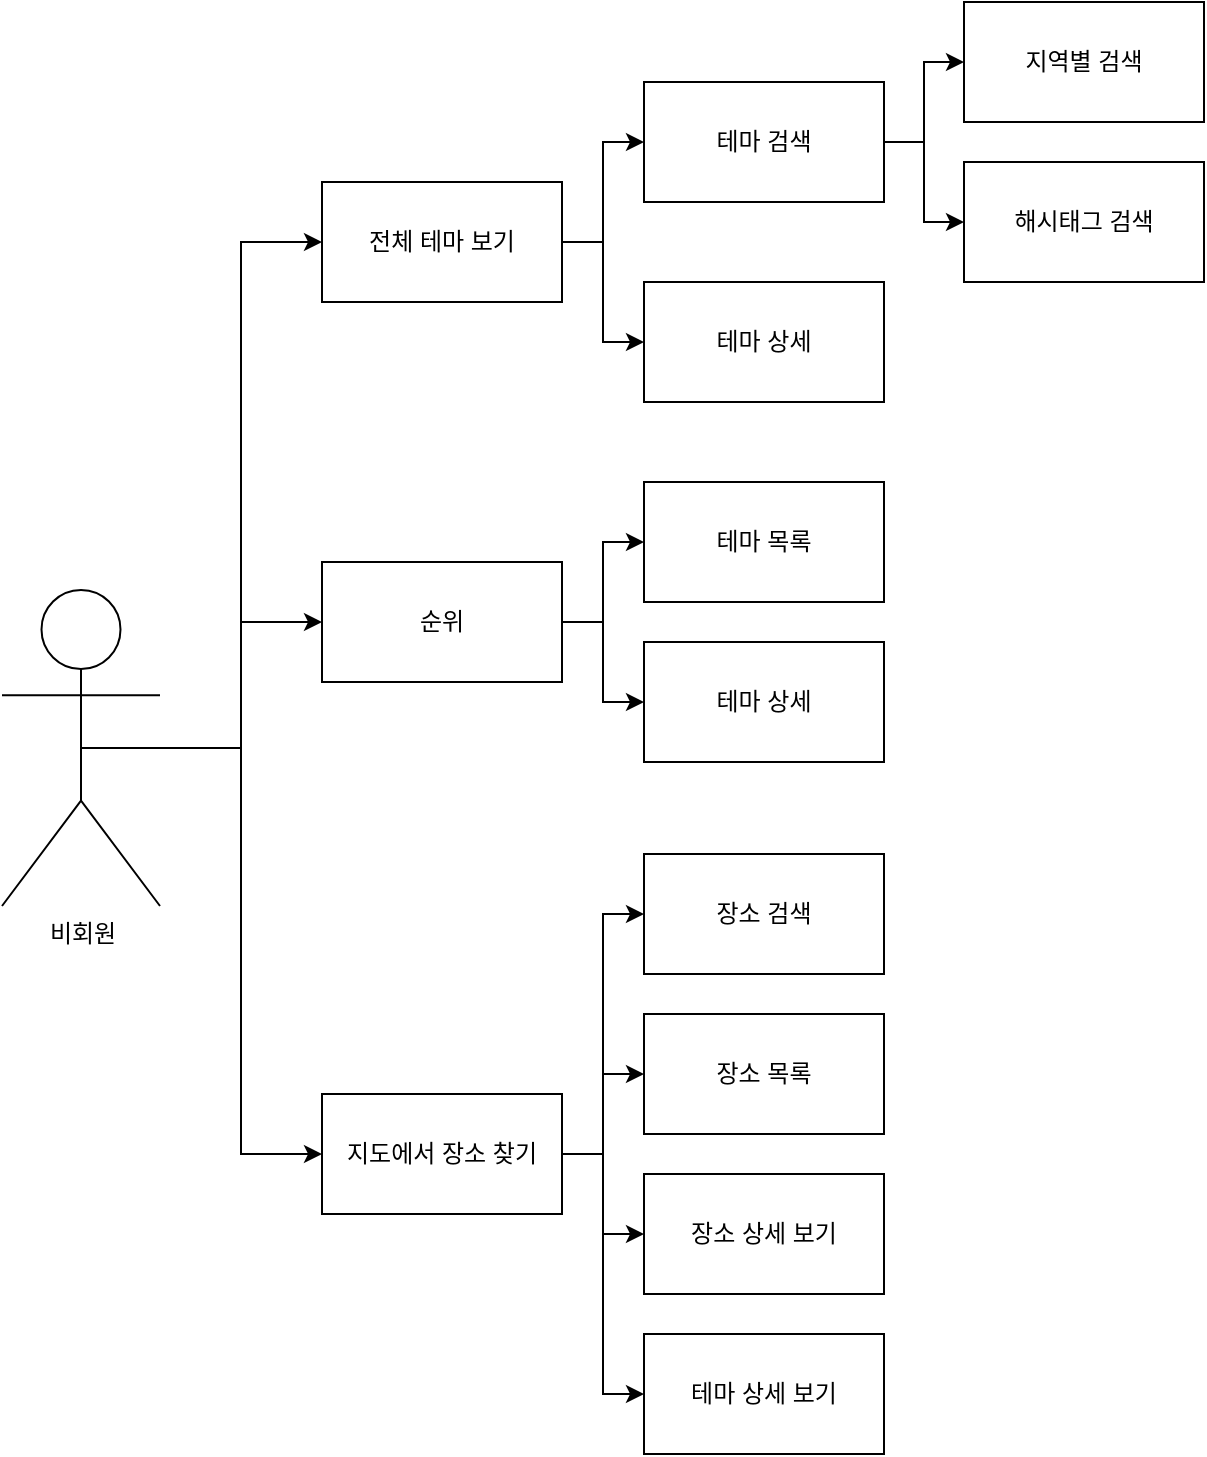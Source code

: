 <mxfile version="14.9.8" type="github" pages="3">
  <diagram id="YoubPjRedYcaAKsq4Tvd" name="비회원">
    <mxGraphModel dx="1038" dy="-590" grid="1" gridSize="10" guides="1" tooltips="1" connect="1" arrows="1" fold="1" page="1" pageScale="1" pageWidth="827" pageHeight="1169" math="0" shadow="0">
      <root>
        <mxCell id="fQ_r41_ctR91p2VJnZL2-0" />
        <mxCell id="fQ_r41_ctR91p2VJnZL2-1" parent="fQ_r41_ctR91p2VJnZL2-0" />
        <mxCell id="rszCstpeKmWa3bs_9SLc-1" style="edgeStyle=orthogonalEdgeStyle;rounded=0;orthogonalLoop=1;jettySize=auto;html=1;exitX=0.5;exitY=0.5;exitDx=0;exitDy=0;exitPerimeter=0;entryX=0;entryY=0.5;entryDx=0;entryDy=0;" parent="fQ_r41_ctR91p2VJnZL2-1" source="rszCstpeKmWa3bs_9SLc-6" target="rszCstpeKmWa3bs_9SLc-54" edge="1">
          <mxGeometry relative="1" as="geometry" />
        </mxCell>
        <mxCell id="rszCstpeKmWa3bs_9SLc-2" style="edgeStyle=orthogonalEdgeStyle;rounded=0;orthogonalLoop=1;jettySize=auto;html=1;exitX=0.5;exitY=0.5;exitDx=0;exitDy=0;exitPerimeter=0;entryX=0;entryY=0.5;entryDx=0;entryDy=0;" parent="fQ_r41_ctR91p2VJnZL2-1" source="rszCstpeKmWa3bs_9SLc-6" target="rszCstpeKmWa3bs_9SLc-63" edge="1">
          <mxGeometry relative="1" as="geometry" />
        </mxCell>
        <mxCell id="rszCstpeKmWa3bs_9SLc-4" style="edgeStyle=orthogonalEdgeStyle;rounded=0;orthogonalLoop=1;jettySize=auto;html=1;exitX=0.5;exitY=0.5;exitDx=0;exitDy=0;exitPerimeter=0;entryX=0;entryY=0.5;entryDx=0;entryDy=0;" parent="fQ_r41_ctR91p2VJnZL2-1" source="rszCstpeKmWa3bs_9SLc-6" target="rszCstpeKmWa3bs_9SLc-77" edge="1">
          <mxGeometry relative="1" as="geometry" />
        </mxCell>
        <mxCell id="rszCstpeKmWa3bs_9SLc-6" value="비회원" style="shape=umlActor;verticalLabelPosition=bottom;verticalAlign=top;html=1;outlineConnect=0;" parent="fQ_r41_ctR91p2VJnZL2-1" vertex="1">
          <mxGeometry x="113" y="1685" width="79" height="158" as="geometry" />
        </mxCell>
        <mxCell id="rszCstpeKmWa3bs_9SLc-52" style="edgeStyle=orthogonalEdgeStyle;rounded=0;orthogonalLoop=1;jettySize=auto;html=1;exitX=1;exitY=0.5;exitDx=0;exitDy=0;entryX=0;entryY=0.5;entryDx=0;entryDy=0;" parent="fQ_r41_ctR91p2VJnZL2-1" source="rszCstpeKmWa3bs_9SLc-54" target="rszCstpeKmWa3bs_9SLc-58" edge="1">
          <mxGeometry relative="1" as="geometry" />
        </mxCell>
        <mxCell id="rszCstpeKmWa3bs_9SLc-53" style="edgeStyle=orthogonalEdgeStyle;rounded=0;orthogonalLoop=1;jettySize=auto;html=1;exitX=1;exitY=0.5;exitDx=0;exitDy=0;entryX=0;entryY=0.5;entryDx=0;entryDy=0;" parent="fQ_r41_ctR91p2VJnZL2-1" source="rszCstpeKmWa3bs_9SLc-54" target="rszCstpeKmWa3bs_9SLc-60" edge="1">
          <mxGeometry relative="1" as="geometry" />
        </mxCell>
        <mxCell id="rszCstpeKmWa3bs_9SLc-54" value="전체 테마 보기" style="rounded=0;whiteSpace=wrap;html=1;" parent="fQ_r41_ctR91p2VJnZL2-1" vertex="1">
          <mxGeometry x="273" y="1481" width="120" height="60" as="geometry" />
        </mxCell>
        <mxCell id="rszCstpeKmWa3bs_9SLc-55" value="지역별 검색" style="rounded=0;whiteSpace=wrap;html=1;" parent="fQ_r41_ctR91p2VJnZL2-1" vertex="1">
          <mxGeometry x="594" y="1391" width="120" height="60" as="geometry" />
        </mxCell>
        <mxCell id="rszCstpeKmWa3bs_9SLc-56" style="edgeStyle=orthogonalEdgeStyle;rounded=0;orthogonalLoop=1;jettySize=auto;html=1;exitX=1;exitY=0.5;exitDx=0;exitDy=0;entryX=0;entryY=0.5;entryDx=0;entryDy=0;" parent="fQ_r41_ctR91p2VJnZL2-1" source="rszCstpeKmWa3bs_9SLc-58" target="rszCstpeKmWa3bs_9SLc-55" edge="1">
          <mxGeometry relative="1" as="geometry" />
        </mxCell>
        <mxCell id="rszCstpeKmWa3bs_9SLc-57" style="edgeStyle=orthogonalEdgeStyle;rounded=0;orthogonalLoop=1;jettySize=auto;html=1;exitX=1;exitY=0.5;exitDx=0;exitDy=0;entryX=0;entryY=0.5;entryDx=0;entryDy=0;" parent="fQ_r41_ctR91p2VJnZL2-1" source="rszCstpeKmWa3bs_9SLc-58" target="rszCstpeKmWa3bs_9SLc-59" edge="1">
          <mxGeometry relative="1" as="geometry" />
        </mxCell>
        <mxCell id="rszCstpeKmWa3bs_9SLc-58" value="테마 검색" style="rounded=0;whiteSpace=wrap;html=1;" parent="fQ_r41_ctR91p2VJnZL2-1" vertex="1">
          <mxGeometry x="434" y="1431" width="120" height="60" as="geometry" />
        </mxCell>
        <mxCell id="rszCstpeKmWa3bs_9SLc-59" value="해시태그 검색" style="rounded=0;whiteSpace=wrap;html=1;" parent="fQ_r41_ctR91p2VJnZL2-1" vertex="1">
          <mxGeometry x="594" y="1471" width="120" height="60" as="geometry" />
        </mxCell>
        <mxCell id="rszCstpeKmWa3bs_9SLc-60" value="테마 상세" style="rounded=0;whiteSpace=wrap;html=1;" parent="fQ_r41_ctR91p2VJnZL2-1" vertex="1">
          <mxGeometry x="434" y="1531" width="120" height="60" as="geometry" />
        </mxCell>
        <mxCell id="rszCstpeKmWa3bs_9SLc-61" style="edgeStyle=orthogonalEdgeStyle;rounded=0;orthogonalLoop=1;jettySize=auto;html=1;exitX=1;exitY=0.5;exitDx=0;exitDy=0;entryX=0;entryY=0.5;entryDx=0;entryDy=0;" parent="fQ_r41_ctR91p2VJnZL2-1" source="rszCstpeKmWa3bs_9SLc-63" target="rszCstpeKmWa3bs_9SLc-64" edge="1">
          <mxGeometry relative="1" as="geometry" />
        </mxCell>
        <mxCell id="rszCstpeKmWa3bs_9SLc-62" style="edgeStyle=orthogonalEdgeStyle;rounded=0;orthogonalLoop=1;jettySize=auto;html=1;exitX=1;exitY=0.5;exitDx=0;exitDy=0;" parent="fQ_r41_ctR91p2VJnZL2-1" source="rszCstpeKmWa3bs_9SLc-63" target="rszCstpeKmWa3bs_9SLc-65" edge="1">
          <mxGeometry relative="1" as="geometry" />
        </mxCell>
        <mxCell id="rszCstpeKmWa3bs_9SLc-63" value="순위" style="rounded=0;whiteSpace=wrap;html=1;" parent="fQ_r41_ctR91p2VJnZL2-1" vertex="1">
          <mxGeometry x="273" y="1671" width="120" height="60" as="geometry" />
        </mxCell>
        <mxCell id="rszCstpeKmWa3bs_9SLc-64" value="테마 목록" style="rounded=0;whiteSpace=wrap;html=1;" parent="fQ_r41_ctR91p2VJnZL2-1" vertex="1">
          <mxGeometry x="434" y="1631" width="120" height="60" as="geometry" />
        </mxCell>
        <mxCell id="rszCstpeKmWa3bs_9SLc-65" value="테마 상세" style="rounded=0;whiteSpace=wrap;html=1;" parent="fQ_r41_ctR91p2VJnZL2-1" vertex="1">
          <mxGeometry x="434" y="1711" width="120" height="60" as="geometry" />
        </mxCell>
        <mxCell id="rszCstpeKmWa3bs_9SLc-73" style="edgeStyle=orthogonalEdgeStyle;rounded=0;orthogonalLoop=1;jettySize=auto;html=1;exitX=1;exitY=0.5;exitDx=0;exitDy=0;entryX=0;entryY=0.5;entryDx=0;entryDy=0;" parent="fQ_r41_ctR91p2VJnZL2-1" source="rszCstpeKmWa3bs_9SLc-77" target="rszCstpeKmWa3bs_9SLc-78" edge="1">
          <mxGeometry relative="1" as="geometry" />
        </mxCell>
        <mxCell id="rszCstpeKmWa3bs_9SLc-74" style="edgeStyle=orthogonalEdgeStyle;rounded=0;orthogonalLoop=1;jettySize=auto;html=1;exitX=1;exitY=0.5;exitDx=0;exitDy=0;entryX=0;entryY=0.5;entryDx=0;entryDy=0;" parent="fQ_r41_ctR91p2VJnZL2-1" source="rszCstpeKmWa3bs_9SLc-77" target="rszCstpeKmWa3bs_9SLc-79" edge="1">
          <mxGeometry relative="1" as="geometry" />
        </mxCell>
        <mxCell id="rszCstpeKmWa3bs_9SLc-75" style="edgeStyle=orthogonalEdgeStyle;rounded=0;orthogonalLoop=1;jettySize=auto;html=1;exitX=1;exitY=0.5;exitDx=0;exitDy=0;" parent="fQ_r41_ctR91p2VJnZL2-1" source="rszCstpeKmWa3bs_9SLc-77" target="rszCstpeKmWa3bs_9SLc-80" edge="1">
          <mxGeometry relative="1" as="geometry" />
        </mxCell>
        <mxCell id="rszCstpeKmWa3bs_9SLc-76" style="edgeStyle=orthogonalEdgeStyle;rounded=0;orthogonalLoop=1;jettySize=auto;html=1;exitX=1;exitY=0.5;exitDx=0;exitDy=0;entryX=0;entryY=0.5;entryDx=0;entryDy=0;" parent="fQ_r41_ctR91p2VJnZL2-1" source="rszCstpeKmWa3bs_9SLc-77" target="rszCstpeKmWa3bs_9SLc-81" edge="1">
          <mxGeometry relative="1" as="geometry" />
        </mxCell>
        <mxCell id="rszCstpeKmWa3bs_9SLc-77" value="지도에서 장소 찾기" style="rounded=0;whiteSpace=wrap;html=1;" parent="fQ_r41_ctR91p2VJnZL2-1" vertex="1">
          <mxGeometry x="273" y="1937" width="120" height="60" as="geometry" />
        </mxCell>
        <mxCell id="rszCstpeKmWa3bs_9SLc-78" value="장소 검색" style="rounded=0;whiteSpace=wrap;html=1;" parent="fQ_r41_ctR91p2VJnZL2-1" vertex="1">
          <mxGeometry x="434" y="1817" width="120" height="60" as="geometry" />
        </mxCell>
        <mxCell id="rszCstpeKmWa3bs_9SLc-79" value="장소 목록" style="rounded=0;whiteSpace=wrap;html=1;" parent="fQ_r41_ctR91p2VJnZL2-1" vertex="1">
          <mxGeometry x="434" y="1897" width="120" height="60" as="geometry" />
        </mxCell>
        <mxCell id="rszCstpeKmWa3bs_9SLc-80" value="장소 상세 보기" style="rounded=0;whiteSpace=wrap;html=1;" parent="fQ_r41_ctR91p2VJnZL2-1" vertex="1">
          <mxGeometry x="434" y="1977" width="120" height="60" as="geometry" />
        </mxCell>
        <mxCell id="rszCstpeKmWa3bs_9SLc-81" value="테마 상세 보기" style="rounded=0;whiteSpace=wrap;html=1;" parent="fQ_r41_ctR91p2VJnZL2-1" vertex="1">
          <mxGeometry x="434" y="2057" width="120" height="60" as="geometry" />
        </mxCell>
      </root>
    </mxGraphModel>
  </diagram>
  <diagram id="9a09a41Avvm3HiaATYl2" name="회원">
    <mxGraphModel dx="1038" dy="579" grid="1" gridSize="10" guides="1" tooltips="1" connect="1" arrows="0" fold="1" page="1" pageScale="1" pageWidth="1654" pageHeight="2336" math="0" shadow="0">
      <root>
        <mxCell id="0" />
        <mxCell id="1" parent="0" />
        <mxCell id="w_XV_GKWgYOHPn-WHCHr-58" style="edgeStyle=orthogonalEdgeStyle;rounded=0;orthogonalLoop=1;jettySize=auto;html=1;exitX=0.5;exitY=0.5;exitDx=0;exitDy=0;exitPerimeter=0;entryX=0;entryY=0.5;entryDx=0;entryDy=0;" parent="1" source="w_XV_GKWgYOHPn-WHCHr-1" target="w_XV_GKWgYOHPn-WHCHr-27" edge="1">
          <mxGeometry relative="1" as="geometry" />
        </mxCell>
        <mxCell id="w_XV_GKWgYOHPn-WHCHr-90" style="edgeStyle=orthogonalEdgeStyle;rounded=0;orthogonalLoop=1;jettySize=auto;html=1;exitX=0.5;exitY=0.5;exitDx=0;exitDy=0;exitPerimeter=0;entryX=0;entryY=0.5;entryDx=0;entryDy=0;" parent="1" source="w_XV_GKWgYOHPn-WHCHr-1" target="w_XV_GKWgYOHPn-WHCHr-78" edge="1">
          <mxGeometry relative="1" as="geometry" />
        </mxCell>
        <mxCell id="w_XV_GKWgYOHPn-WHCHr-96" style="edgeStyle=orthogonalEdgeStyle;rounded=0;orthogonalLoop=1;jettySize=auto;html=1;exitX=0.5;exitY=0.5;exitDx=0;exitDy=0;exitPerimeter=0;entryX=0;entryY=0.5;entryDx=0;entryDy=0;" parent="1" source="w_XV_GKWgYOHPn-WHCHr-1" target="w_XV_GKWgYOHPn-WHCHr-93" edge="1">
          <mxGeometry relative="1" as="geometry" />
        </mxCell>
        <mxCell id="w_XV_GKWgYOHPn-WHCHr-105" style="edgeStyle=orthogonalEdgeStyle;rounded=0;orthogonalLoop=1;jettySize=auto;html=1;exitX=0.5;exitY=0.5;exitDx=0;exitDy=0;exitPerimeter=0;entryX=0;entryY=0.5;entryDx=0;entryDy=0;" parent="1" source="w_XV_GKWgYOHPn-WHCHr-1" target="w_XV_GKWgYOHPn-WHCHr-99" edge="1">
          <mxGeometry relative="1" as="geometry" />
        </mxCell>
        <mxCell id="w_XV_GKWgYOHPn-WHCHr-114" style="edgeStyle=orthogonalEdgeStyle;rounded=0;orthogonalLoop=1;jettySize=auto;html=1;exitX=0.5;exitY=0.5;exitDx=0;exitDy=0;exitPerimeter=0;entryX=0;entryY=0.5;entryDx=0;entryDy=0;" parent="1" source="w_XV_GKWgYOHPn-WHCHr-1" target="w_XV_GKWgYOHPn-WHCHr-109" edge="1">
          <mxGeometry relative="1" as="geometry" />
        </mxCell>
        <mxCell id="w_XV_GKWgYOHPn-WHCHr-123" style="edgeStyle=orthogonalEdgeStyle;rounded=0;orthogonalLoop=1;jettySize=auto;html=1;exitX=0.5;exitY=0.5;exitDx=0;exitDy=0;exitPerimeter=0;entryX=0;entryY=0.5;entryDx=0;entryDy=0;" parent="1" source="w_XV_GKWgYOHPn-WHCHr-1" target="w_XV_GKWgYOHPn-WHCHr-120" edge="1">
          <mxGeometry relative="1" as="geometry" />
        </mxCell>
        <mxCell id="w_XV_GKWgYOHPn-WHCHr-1" value="회원" style="shape=umlActor;verticalLabelPosition=bottom;verticalAlign=top;html=1;outlineConnect=0;" parent="1" vertex="1">
          <mxGeometry x="367" y="1072" width="79" height="158" as="geometry" />
        </mxCell>
        <mxCell id="w_XV_GKWgYOHPn-WHCHr-35" style="edgeStyle=orthogonalEdgeStyle;rounded=0;orthogonalLoop=1;jettySize=auto;html=1;exitX=1;exitY=0.5;exitDx=0;exitDy=0;entryX=0;entryY=0.5;entryDx=0;entryDy=0;" parent="1" source="w_XV_GKWgYOHPn-WHCHr-27" target="w_XV_GKWgYOHPn-WHCHr-28" edge="1">
          <mxGeometry relative="1" as="geometry" />
        </mxCell>
        <mxCell id="w_XV_GKWgYOHPn-WHCHr-77" style="edgeStyle=orthogonalEdgeStyle;rounded=0;orthogonalLoop=1;jettySize=auto;html=1;exitX=1;exitY=0.5;exitDx=0;exitDy=0;entryX=0;entryY=0.5;entryDx=0;entryDy=0;" parent="1" source="w_XV_GKWgYOHPn-WHCHr-27" target="w_XV_GKWgYOHPn-WHCHr-59" edge="1">
          <mxGeometry relative="1" as="geometry" />
        </mxCell>
        <mxCell id="w_XV_GKWgYOHPn-WHCHr-27" value="지도 관리" style="rounded=0;whiteSpace=wrap;html=1;" parent="1" vertex="1">
          <mxGeometry x="527" y="223" width="120" height="60" as="geometry" />
        </mxCell>
        <mxCell id="w_XV_GKWgYOHPn-WHCHr-36" style="edgeStyle=orthogonalEdgeStyle;rounded=0;orthogonalLoop=1;jettySize=auto;html=1;exitX=1;exitY=0.5;exitDx=0;exitDy=0;entryX=0;entryY=0.5;entryDx=0;entryDy=0;" parent="1" source="w_XV_GKWgYOHPn-WHCHr-28" target="w_XV_GKWgYOHPn-WHCHr-29" edge="1">
          <mxGeometry relative="1" as="geometry" />
        </mxCell>
        <mxCell id="w_XV_GKWgYOHPn-WHCHr-42" style="edgeStyle=orthogonalEdgeStyle;rounded=0;orthogonalLoop=1;jettySize=auto;html=1;exitX=1;exitY=0.5;exitDx=0;exitDy=0;entryX=0;entryY=0.5;entryDx=0;entryDy=0;" parent="1" source="w_XV_GKWgYOHPn-WHCHr-28" target="w_XV_GKWgYOHPn-WHCHr-30" edge="1">
          <mxGeometry relative="1" as="geometry" />
        </mxCell>
        <mxCell id="w_XV_GKWgYOHPn-WHCHr-43" style="edgeStyle=orthogonalEdgeStyle;rounded=0;orthogonalLoop=1;jettySize=auto;html=1;exitX=1;exitY=0.5;exitDx=0;exitDy=0;entryX=0;entryY=0.5;entryDx=0;entryDy=0;" parent="1" source="w_XV_GKWgYOHPn-WHCHr-28" target="w_XV_GKWgYOHPn-WHCHr-41" edge="1">
          <mxGeometry relative="1" as="geometry" />
        </mxCell>
        <mxCell id="w_XV_GKWgYOHPn-WHCHr-28" value="나의 지도" style="rounded=0;whiteSpace=wrap;html=1;" parent="1" vertex="1">
          <mxGeometry x="688" y="143" width="120" height="60" as="geometry" />
        </mxCell>
        <mxCell id="w_XV_GKWgYOHPn-WHCHr-38" style="edgeStyle=orthogonalEdgeStyle;rounded=0;orthogonalLoop=1;jettySize=auto;html=1;exitX=1;exitY=0.5;exitDx=0;exitDy=0;entryX=0;entryY=0.5;entryDx=0;entryDy=0;" parent="1" source="w_XV_GKWgYOHPn-WHCHr-29" target="w_XV_GKWgYOHPn-WHCHr-33" edge="1">
          <mxGeometry relative="1" as="geometry" />
        </mxCell>
        <mxCell id="w_XV_GKWgYOHPn-WHCHr-39" style="edgeStyle=orthogonalEdgeStyle;rounded=0;orthogonalLoop=1;jettySize=auto;html=1;exitX=1;exitY=0.5;exitDx=0;exitDy=0;entryX=0;entryY=0.5;entryDx=0;entryDy=0;" parent="1" source="w_XV_GKWgYOHPn-WHCHr-29" target="w_XV_GKWgYOHPn-WHCHr-32" edge="1">
          <mxGeometry relative="1" as="geometry" />
        </mxCell>
        <mxCell id="w_XV_GKWgYOHPn-WHCHr-40" style="edgeStyle=orthogonalEdgeStyle;rounded=0;orthogonalLoop=1;jettySize=auto;html=1;exitX=1;exitY=0.5;exitDx=0;exitDy=0;entryX=0;entryY=0.5;entryDx=0;entryDy=0;" parent="1" source="w_XV_GKWgYOHPn-WHCHr-29" target="w_XV_GKWgYOHPn-WHCHr-34" edge="1">
          <mxGeometry relative="1" as="geometry" />
        </mxCell>
        <mxCell id="w_XV_GKWgYOHPn-WHCHr-29" value="테마 만들기" style="rounded=0;whiteSpace=wrap;html=1;" parent="1" vertex="1">
          <mxGeometry x="848" y="33" width="120" height="60" as="geometry" />
        </mxCell>
        <mxCell id="w_XV_GKWgYOHPn-WHCHr-30" value="테마 삭제" style="rounded=0;whiteSpace=wrap;html=1;" parent="1" vertex="1">
          <mxGeometry x="848" y="243" width="120" height="60" as="geometry" />
        </mxCell>
        <mxCell id="w_XV_GKWgYOHPn-WHCHr-31" value="후기 작성란" style="rounded=0;whiteSpace=wrap;html=1;" parent="1" vertex="1">
          <mxGeometry x="1168" y="603" width="120" height="60" as="geometry" />
        </mxCell>
        <mxCell id="w_XV_GKWgYOHPn-WHCHr-32" value="테마 제목" style="rounded=0;whiteSpace=wrap;html=1;" parent="1" vertex="1">
          <mxGeometry x="1008" y="23" width="120" height="60" as="geometry" />
        </mxCell>
        <mxCell id="w_XV_GKWgYOHPn-WHCHr-33" value="해시태그" style="rounded=0;whiteSpace=wrap;html=1;" parent="1" vertex="1">
          <mxGeometry x="1008" y="103" width="120" height="60" as="geometry" />
        </mxCell>
        <mxCell id="w_XV_GKWgYOHPn-WHCHr-34" value="공개, 비공개 설정" style="rounded=0;whiteSpace=wrap;html=1;" parent="1" vertex="1">
          <mxGeometry x="1008" y="183" width="120" height="60" as="geometry" />
        </mxCell>
        <mxCell id="w_XV_GKWgYOHPn-WHCHr-49" style="edgeStyle=orthogonalEdgeStyle;rounded=0;orthogonalLoop=1;jettySize=auto;html=1;exitX=1;exitY=0.5;exitDx=0;exitDy=0;entryX=0;entryY=0.5;entryDx=0;entryDy=0;" parent="1" source="w_XV_GKWgYOHPn-WHCHr-41" target="w_XV_GKWgYOHPn-WHCHr-44" edge="1">
          <mxGeometry relative="1" as="geometry" />
        </mxCell>
        <mxCell id="w_XV_GKWgYOHPn-WHCHr-50" style="edgeStyle=orthogonalEdgeStyle;rounded=0;orthogonalLoop=1;jettySize=auto;html=1;exitX=1;exitY=0.5;exitDx=0;exitDy=0;" parent="1" source="w_XV_GKWgYOHPn-WHCHr-41" target="w_XV_GKWgYOHPn-WHCHr-45" edge="1">
          <mxGeometry relative="1" as="geometry" />
        </mxCell>
        <mxCell id="w_XV_GKWgYOHPn-WHCHr-51" style="edgeStyle=orthogonalEdgeStyle;rounded=0;orthogonalLoop=1;jettySize=auto;html=1;exitX=1;exitY=0.5;exitDx=0;exitDy=0;entryX=0;entryY=0.5;entryDx=0;entryDy=0;" parent="1" source="w_XV_GKWgYOHPn-WHCHr-41" target="w_XV_GKWgYOHPn-WHCHr-46" edge="1">
          <mxGeometry relative="1" as="geometry" />
        </mxCell>
        <mxCell id="w_XV_GKWgYOHPn-WHCHr-52" style="edgeStyle=orthogonalEdgeStyle;rounded=0;orthogonalLoop=1;jettySize=auto;html=1;exitX=1;exitY=0.5;exitDx=0;exitDy=0;entryX=0;entryY=0.5;entryDx=0;entryDy=0;" parent="1" source="w_XV_GKWgYOHPn-WHCHr-41" target="w_XV_GKWgYOHPn-WHCHr-47" edge="1">
          <mxGeometry relative="1" as="geometry" />
        </mxCell>
        <mxCell id="w_XV_GKWgYOHPn-WHCHr-53" style="edgeStyle=orthogonalEdgeStyle;rounded=0;orthogonalLoop=1;jettySize=auto;html=1;exitX=1;exitY=0.5;exitDx=0;exitDy=0;entryX=0;entryY=0.5;entryDx=0;entryDy=0;" parent="1" source="w_XV_GKWgYOHPn-WHCHr-41" target="w_XV_GKWgYOHPn-WHCHr-48" edge="1">
          <mxGeometry relative="1" as="geometry" />
        </mxCell>
        <mxCell id="w_XV_GKWgYOHPn-WHCHr-41" value="테마 상세" style="rounded=0;whiteSpace=wrap;html=1;" parent="1" vertex="1">
          <mxGeometry x="848" y="323" width="120" height="60" as="geometry" />
        </mxCell>
        <mxCell id="w_XV_GKWgYOHPn-WHCHr-44" value="위치 정보 목록" style="rounded=0;whiteSpace=wrap;html=1;" parent="1" vertex="1">
          <mxGeometry x="1008" y="303" width="120" height="60" as="geometry" />
        </mxCell>
        <mxCell id="w_XV_GKWgYOHPn-WHCHr-45" value="지도 위치 검색" style="rounded=0;whiteSpace=wrap;html=1;" parent="1" vertex="1">
          <mxGeometry x="1008" y="383" width="120" height="60" as="geometry" />
        </mxCell>
        <mxCell id="w_XV_GKWgYOHPn-WHCHr-46" value="위치 저장" style="rounded=0;whiteSpace=wrap;html=1;" parent="1" vertex="1">
          <mxGeometry x="1008" y="463" width="120" height="60" as="geometry" />
        </mxCell>
        <mxCell id="w_XV_GKWgYOHPn-WHCHr-47" value="위치 삭제" style="rounded=0;whiteSpace=wrap;html=1;" parent="1" vertex="1">
          <mxGeometry x="1008" y="543" width="120" height="60" as="geometry" />
        </mxCell>
        <mxCell id="w_XV_GKWgYOHPn-WHCHr-55" style="edgeStyle=orthogonalEdgeStyle;rounded=0;orthogonalLoop=1;jettySize=auto;html=1;exitX=1;exitY=0.5;exitDx=0;exitDy=0;entryX=0;entryY=0.5;entryDx=0;entryDy=0;" parent="1" source="w_XV_GKWgYOHPn-WHCHr-48" target="w_XV_GKWgYOHPn-WHCHr-31" edge="1">
          <mxGeometry relative="1" as="geometry" />
        </mxCell>
        <mxCell id="w_XV_GKWgYOHPn-WHCHr-56" style="edgeStyle=orthogonalEdgeStyle;rounded=0;orthogonalLoop=1;jettySize=auto;html=1;exitX=1;exitY=0.5;exitDx=0;exitDy=0;entryX=0;entryY=0.5;entryDx=0;entryDy=0;" parent="1" source="w_XV_GKWgYOHPn-WHCHr-48" target="w_XV_GKWgYOHPn-WHCHr-54" edge="1">
          <mxGeometry relative="1" as="geometry" />
        </mxCell>
        <mxCell id="w_XV_GKWgYOHPn-WHCHr-48" value="위치 상세 정보" style="rounded=0;whiteSpace=wrap;html=1;" parent="1" vertex="1">
          <mxGeometry x="1008" y="623" width="120" height="60" as="geometry" />
        </mxCell>
        <mxCell id="w_XV_GKWgYOHPn-WHCHr-54" value="후기 목록" style="rounded=0;whiteSpace=wrap;html=1;" parent="1" vertex="1">
          <mxGeometry x="1168" y="683" width="120" height="60" as="geometry" />
        </mxCell>
        <mxCell id="w_XV_GKWgYOHPn-WHCHr-66" style="edgeStyle=orthogonalEdgeStyle;rounded=0;orthogonalLoop=1;jettySize=auto;html=1;exitX=1;exitY=0.5;exitDx=0;exitDy=0;entryX=0;entryY=0.5;entryDx=0;entryDy=0;" parent="1" source="w_XV_GKWgYOHPn-WHCHr-59" target="w_XV_GKWgYOHPn-WHCHr-65" edge="1">
          <mxGeometry relative="1" as="geometry" />
        </mxCell>
        <mxCell id="w_XV_GKWgYOHPn-WHCHr-73" style="edgeStyle=orthogonalEdgeStyle;rounded=0;orthogonalLoop=1;jettySize=auto;html=1;exitX=1;exitY=0.5;exitDx=0;exitDy=0;entryX=0;entryY=0.5;entryDx=0;entryDy=0;" parent="1" source="w_XV_GKWgYOHPn-WHCHr-59" target="w_XV_GKWgYOHPn-WHCHr-70" edge="1">
          <mxGeometry relative="1" as="geometry" />
        </mxCell>
        <mxCell id="w_XV_GKWgYOHPn-WHCHr-74" style="edgeStyle=orthogonalEdgeStyle;rounded=0;orthogonalLoop=1;jettySize=auto;html=1;exitX=1;exitY=0.5;exitDx=0;exitDy=0;entryX=0;entryY=0.5;entryDx=0;entryDy=0;" parent="1" source="w_XV_GKWgYOHPn-WHCHr-59" target="w_XV_GKWgYOHPn-WHCHr-71" edge="1">
          <mxGeometry relative="1" as="geometry" />
        </mxCell>
        <mxCell id="w_XV_GKWgYOHPn-WHCHr-75" style="edgeStyle=orthogonalEdgeStyle;rounded=0;orthogonalLoop=1;jettySize=auto;html=1;exitX=1;exitY=0.5;exitDx=0;exitDy=0;entryX=0;entryY=0.5;entryDx=0;entryDy=0;" parent="1" source="w_XV_GKWgYOHPn-WHCHr-59" target="w_XV_GKWgYOHPn-WHCHr-72" edge="1">
          <mxGeometry relative="1" as="geometry" />
        </mxCell>
        <mxCell id="w_XV_GKWgYOHPn-WHCHr-59" value="공유 테마 지도" style="rounded=0;whiteSpace=wrap;html=1;" parent="1" vertex="1">
          <mxGeometry x="688" y="883" width="120" height="60" as="geometry" />
        </mxCell>
        <mxCell id="w_XV_GKWgYOHPn-WHCHr-62" value="전체" style="rounded=0;whiteSpace=wrap;html=1;" parent="1" vertex="1">
          <mxGeometry x="1008" y="743" width="120" height="60" as="geometry" />
        </mxCell>
        <mxCell id="w_XV_GKWgYOHPn-WHCHr-63" value="내가 만든 테마" style="rounded=0;whiteSpace=wrap;html=1;" parent="1" vertex="1">
          <mxGeometry x="1008" y="823" width="120" height="60" as="geometry" />
        </mxCell>
        <mxCell id="w_XV_GKWgYOHPn-WHCHr-64" value="남이 만든 테마" style="rounded=0;whiteSpace=wrap;html=1;" parent="1" vertex="1">
          <mxGeometry x="1008" y="903" width="120" height="60" as="geometry" />
        </mxCell>
        <mxCell id="w_XV_GKWgYOHPn-WHCHr-67" style="edgeStyle=orthogonalEdgeStyle;rounded=0;orthogonalLoop=1;jettySize=auto;html=1;exitX=1;exitY=0.5;exitDx=0;exitDy=0;entryX=0;entryY=0.5;entryDx=0;entryDy=0;" parent="1" source="w_XV_GKWgYOHPn-WHCHr-65" target="w_XV_GKWgYOHPn-WHCHr-62" edge="1">
          <mxGeometry relative="1" as="geometry" />
        </mxCell>
        <mxCell id="w_XV_GKWgYOHPn-WHCHr-68" style="edgeStyle=orthogonalEdgeStyle;rounded=0;orthogonalLoop=1;jettySize=auto;html=1;exitX=1;exitY=0.5;exitDx=0;exitDy=0;entryX=0;entryY=0.5;entryDx=0;entryDy=0;" parent="1" source="w_XV_GKWgYOHPn-WHCHr-65" target="w_XV_GKWgYOHPn-WHCHr-63" edge="1">
          <mxGeometry relative="1" as="geometry" />
        </mxCell>
        <mxCell id="w_XV_GKWgYOHPn-WHCHr-69" style="edgeStyle=orthogonalEdgeStyle;rounded=0;orthogonalLoop=1;jettySize=auto;html=1;exitX=1;exitY=0.5;exitDx=0;exitDy=0;entryX=0;entryY=0.5;entryDx=0;entryDy=0;" parent="1" source="w_XV_GKWgYOHPn-WHCHr-65" target="w_XV_GKWgYOHPn-WHCHr-64" edge="1">
          <mxGeometry relative="1" as="geometry" />
        </mxCell>
        <mxCell id="w_XV_GKWgYOHPn-WHCHr-65" value="테마 목록" style="rounded=0;whiteSpace=wrap;html=1;" parent="1" vertex="1">
          <mxGeometry x="848" y="793" width="120" height="60" as="geometry" />
        </mxCell>
        <mxCell id="w_XV_GKWgYOHPn-WHCHr-70" value="테마 만들기" style="rounded=0;whiteSpace=wrap;html=1;" parent="1" vertex="1">
          <mxGeometry x="848" y="963" width="120" height="60" as="geometry" />
        </mxCell>
        <mxCell id="w_XV_GKWgYOHPn-WHCHr-71" value="테마 삭제" style="rounded=0;whiteSpace=wrap;html=1;" parent="1" vertex="1">
          <mxGeometry x="848" y="1043" width="120" height="60" as="geometry" />
        </mxCell>
        <mxCell id="w_XV_GKWgYOHPn-WHCHr-72" value="테마 상세" style="rounded=0;whiteSpace=wrap;html=1;" parent="1" vertex="1">
          <mxGeometry x="848" y="1121" width="120" height="60" as="geometry" />
        </mxCell>
        <mxCell id="w_XV_GKWgYOHPn-WHCHr-91" style="edgeStyle=orthogonalEdgeStyle;rounded=0;orthogonalLoop=1;jettySize=auto;html=1;exitX=1;exitY=0.5;exitDx=0;exitDy=0;entryX=0;entryY=0.5;entryDx=0;entryDy=0;" parent="1" source="w_XV_GKWgYOHPn-WHCHr-78" target="w_XV_GKWgYOHPn-WHCHr-80" edge="1">
          <mxGeometry relative="1" as="geometry" />
        </mxCell>
        <mxCell id="w_XV_GKWgYOHPn-WHCHr-92" style="edgeStyle=orthogonalEdgeStyle;rounded=0;orthogonalLoop=1;jettySize=auto;html=1;exitX=1;exitY=0.5;exitDx=0;exitDy=0;entryX=0;entryY=0.5;entryDx=0;entryDy=0;" parent="1" source="w_XV_GKWgYOHPn-WHCHr-78" target="w_XV_GKWgYOHPn-WHCHr-84" edge="1">
          <mxGeometry relative="1" as="geometry" />
        </mxCell>
        <mxCell id="w_XV_GKWgYOHPn-WHCHr-78" value="전체 테마 보기" style="rounded=0;whiteSpace=wrap;html=1;" parent="1" vertex="1">
          <mxGeometry x="527" y="1313" width="120" height="60" as="geometry" />
        </mxCell>
        <mxCell id="w_XV_GKWgYOHPn-WHCHr-79" value="지역별 검색" style="rounded=0;whiteSpace=wrap;html=1;" parent="1" vertex="1">
          <mxGeometry x="848" y="1223" width="120" height="60" as="geometry" />
        </mxCell>
        <mxCell id="w_XV_GKWgYOHPn-WHCHr-82" style="edgeStyle=orthogonalEdgeStyle;rounded=0;orthogonalLoop=1;jettySize=auto;html=1;exitX=1;exitY=0.5;exitDx=0;exitDy=0;entryX=0;entryY=0.5;entryDx=0;entryDy=0;" parent="1" source="w_XV_GKWgYOHPn-WHCHr-80" target="w_XV_GKWgYOHPn-WHCHr-79" edge="1">
          <mxGeometry relative="1" as="geometry" />
        </mxCell>
        <mxCell id="w_XV_GKWgYOHPn-WHCHr-83" style="edgeStyle=orthogonalEdgeStyle;rounded=0;orthogonalLoop=1;jettySize=auto;html=1;exitX=1;exitY=0.5;exitDx=0;exitDy=0;entryX=0;entryY=0.5;entryDx=0;entryDy=0;" parent="1" source="w_XV_GKWgYOHPn-WHCHr-80" target="w_XV_GKWgYOHPn-WHCHr-81" edge="1">
          <mxGeometry relative="1" as="geometry" />
        </mxCell>
        <mxCell id="w_XV_GKWgYOHPn-WHCHr-80" value="테마 검색" style="rounded=0;whiteSpace=wrap;html=1;" parent="1" vertex="1">
          <mxGeometry x="688" y="1263" width="120" height="60" as="geometry" />
        </mxCell>
        <mxCell id="w_XV_GKWgYOHPn-WHCHr-81" value="해시태그 검색" style="rounded=0;whiteSpace=wrap;html=1;" parent="1" vertex="1">
          <mxGeometry x="848" y="1303" width="120" height="60" as="geometry" />
        </mxCell>
        <mxCell id="w_XV_GKWgYOHPn-WHCHr-84" value="테마 상세" style="rounded=0;whiteSpace=wrap;html=1;" parent="1" vertex="1">
          <mxGeometry x="688" y="1363" width="120" height="60" as="geometry" />
        </mxCell>
        <mxCell id="w_XV_GKWgYOHPn-WHCHr-97" style="edgeStyle=orthogonalEdgeStyle;rounded=0;orthogonalLoop=1;jettySize=auto;html=1;exitX=1;exitY=0.5;exitDx=0;exitDy=0;entryX=0;entryY=0.5;entryDx=0;entryDy=0;" parent="1" source="w_XV_GKWgYOHPn-WHCHr-93" target="w_XV_GKWgYOHPn-WHCHr-94" edge="1">
          <mxGeometry relative="1" as="geometry" />
        </mxCell>
        <mxCell id="w_XV_GKWgYOHPn-WHCHr-98" style="edgeStyle=orthogonalEdgeStyle;rounded=0;orthogonalLoop=1;jettySize=auto;html=1;exitX=1;exitY=0.5;exitDx=0;exitDy=0;" parent="1" source="w_XV_GKWgYOHPn-WHCHr-93" target="w_XV_GKWgYOHPn-WHCHr-95" edge="1">
          <mxGeometry relative="1" as="geometry" />
        </mxCell>
        <mxCell id="w_XV_GKWgYOHPn-WHCHr-93" value="순위" style="rounded=0;whiteSpace=wrap;html=1;" parent="1" vertex="1">
          <mxGeometry x="527" y="1503" width="120" height="60" as="geometry" />
        </mxCell>
        <mxCell id="w_XV_GKWgYOHPn-WHCHr-94" value="테마 목록" style="rounded=0;whiteSpace=wrap;html=1;" parent="1" vertex="1">
          <mxGeometry x="688" y="1463" width="120" height="60" as="geometry" />
        </mxCell>
        <mxCell id="w_XV_GKWgYOHPn-WHCHr-95" value="테마 상세" style="rounded=0;whiteSpace=wrap;html=1;" parent="1" vertex="1">
          <mxGeometry x="688" y="1543" width="120" height="60" as="geometry" />
        </mxCell>
        <mxCell id="w_XV_GKWgYOHPn-WHCHr-106" style="edgeStyle=orthogonalEdgeStyle;rounded=0;orthogonalLoop=1;jettySize=auto;html=1;exitX=1;exitY=0.5;exitDx=0;exitDy=0;entryX=0;entryY=0.5;entryDx=0;entryDy=0;" parent="1" source="w_XV_GKWgYOHPn-WHCHr-99" target="w_XV_GKWgYOHPn-WHCHr-100" edge="1">
          <mxGeometry relative="1" as="geometry" />
        </mxCell>
        <mxCell id="w_XV_GKWgYOHPn-WHCHr-107" style="edgeStyle=orthogonalEdgeStyle;rounded=0;orthogonalLoop=1;jettySize=auto;html=1;exitX=1;exitY=0.5;exitDx=0;exitDy=0;" parent="1" source="w_XV_GKWgYOHPn-WHCHr-99" target="w_XV_GKWgYOHPn-WHCHr-101" edge="1">
          <mxGeometry relative="1" as="geometry" />
        </mxCell>
        <mxCell id="w_XV_GKWgYOHPn-WHCHr-108" style="edgeStyle=orthogonalEdgeStyle;rounded=0;orthogonalLoop=1;jettySize=auto;html=1;exitX=1;exitY=0.5;exitDx=0;exitDy=0;entryX=0;entryY=0.5;entryDx=0;entryDy=0;" parent="1" source="w_XV_GKWgYOHPn-WHCHr-99" target="w_XV_GKWgYOHPn-WHCHr-102" edge="1">
          <mxGeometry relative="1" as="geometry" />
        </mxCell>
        <mxCell id="w_XV_GKWgYOHPn-WHCHr-99" value="북마크" style="rounded=0;whiteSpace=wrap;html=1;" parent="1" vertex="1">
          <mxGeometry x="527" y="1723" width="120" height="60" as="geometry" />
        </mxCell>
        <mxCell id="w_XV_GKWgYOHPn-WHCHr-100" value="북마크 목록" style="rounded=0;whiteSpace=wrap;html=1;" parent="1" vertex="1">
          <mxGeometry x="688" y="1643" width="120" height="60" as="geometry" />
        </mxCell>
        <mxCell id="w_XV_GKWgYOHPn-WHCHr-101" value="북마크 삭제" style="rounded=0;whiteSpace=wrap;html=1;" parent="1" vertex="1">
          <mxGeometry x="688" y="1723" width="120" height="60" as="geometry" />
        </mxCell>
        <mxCell id="w_XV_GKWgYOHPn-WHCHr-102" value="북마크 상세" style="rounded=0;whiteSpace=wrap;html=1;" parent="1" vertex="1">
          <mxGeometry x="688" y="1803" width="120" height="60" as="geometry" />
        </mxCell>
        <mxCell id="w_XV_GKWgYOHPn-WHCHr-115" style="edgeStyle=orthogonalEdgeStyle;rounded=0;orthogonalLoop=1;jettySize=auto;html=1;exitX=1;exitY=0.5;exitDx=0;exitDy=0;entryX=0;entryY=0.5;entryDx=0;entryDy=0;" parent="1" source="w_XV_GKWgYOHPn-WHCHr-109" target="w_XV_GKWgYOHPn-WHCHr-110" edge="1">
          <mxGeometry relative="1" as="geometry" />
        </mxCell>
        <mxCell id="w_XV_GKWgYOHPn-WHCHr-116" style="edgeStyle=orthogonalEdgeStyle;rounded=0;orthogonalLoop=1;jettySize=auto;html=1;exitX=1;exitY=0.5;exitDx=0;exitDy=0;entryX=0;entryY=0.5;entryDx=0;entryDy=0;" parent="1" source="w_XV_GKWgYOHPn-WHCHr-109" target="w_XV_GKWgYOHPn-WHCHr-111" edge="1">
          <mxGeometry relative="1" as="geometry" />
        </mxCell>
        <mxCell id="w_XV_GKWgYOHPn-WHCHr-117" style="edgeStyle=orthogonalEdgeStyle;rounded=0;orthogonalLoop=1;jettySize=auto;html=1;exitX=1;exitY=0.5;exitDx=0;exitDy=0;" parent="1" source="w_XV_GKWgYOHPn-WHCHr-109" target="w_XV_GKWgYOHPn-WHCHr-112" edge="1">
          <mxGeometry relative="1" as="geometry" />
        </mxCell>
        <mxCell id="w_XV_GKWgYOHPn-WHCHr-119" style="edgeStyle=orthogonalEdgeStyle;rounded=0;orthogonalLoop=1;jettySize=auto;html=1;exitX=1;exitY=0.5;exitDx=0;exitDy=0;entryX=0;entryY=0.5;entryDx=0;entryDy=0;" parent="1" source="w_XV_GKWgYOHPn-WHCHr-109" target="w_XV_GKWgYOHPn-WHCHr-113" edge="1">
          <mxGeometry relative="1" as="geometry" />
        </mxCell>
        <mxCell id="w_XV_GKWgYOHPn-WHCHr-109" value="지도에서 장소 찾기" style="rounded=0;whiteSpace=wrap;html=1;" parent="1" vertex="1">
          <mxGeometry x="527" y="2023" width="120" height="60" as="geometry" />
        </mxCell>
        <mxCell id="w_XV_GKWgYOHPn-WHCHr-110" value="장소 검색" style="rounded=0;whiteSpace=wrap;html=1;" parent="1" vertex="1">
          <mxGeometry x="688" y="1903" width="120" height="60" as="geometry" />
        </mxCell>
        <mxCell id="w_XV_GKWgYOHPn-WHCHr-111" value="장소 목록" style="rounded=0;whiteSpace=wrap;html=1;" parent="1" vertex="1">
          <mxGeometry x="688" y="1983" width="120" height="60" as="geometry" />
        </mxCell>
        <mxCell id="w_XV_GKWgYOHPn-WHCHr-112" value="장소 상세 보기" style="rounded=0;whiteSpace=wrap;html=1;" parent="1" vertex="1">
          <mxGeometry x="688" y="2063" width="120" height="60" as="geometry" />
        </mxCell>
        <mxCell id="w_XV_GKWgYOHPn-WHCHr-113" value="테마 상세 보기" style="rounded=0;whiteSpace=wrap;html=1;" parent="1" vertex="1">
          <mxGeometry x="688" y="2143" width="120" height="60" as="geometry" />
        </mxCell>
        <mxCell id="w_XV_GKWgYOHPn-WHCHr-124" style="edgeStyle=orthogonalEdgeStyle;rounded=0;orthogonalLoop=1;jettySize=auto;html=1;exitX=1;exitY=0.5;exitDx=0;exitDy=0;entryX=0;entryY=0.5;entryDx=0;entryDy=0;" parent="1" source="w_XV_GKWgYOHPn-WHCHr-120" target="w_XV_GKWgYOHPn-WHCHr-121" edge="1">
          <mxGeometry relative="1" as="geometry" />
        </mxCell>
        <mxCell id="w_XV_GKWgYOHPn-WHCHr-125" style="edgeStyle=orthogonalEdgeStyle;rounded=0;orthogonalLoop=1;jettySize=auto;html=1;exitX=1;exitY=0.5;exitDx=0;exitDy=0;entryX=0;entryY=0.5;entryDx=0;entryDy=0;" parent="1" source="w_XV_GKWgYOHPn-WHCHr-120" target="w_XV_GKWgYOHPn-WHCHr-122" edge="1">
          <mxGeometry relative="1" as="geometry" />
        </mxCell>
        <mxCell id="w_XV_GKWgYOHPn-WHCHr-120" value="마이 페이지" style="rounded=0;whiteSpace=wrap;html=1;" parent="1" vertex="1">
          <mxGeometry x="527" y="2253" width="120" height="60" as="geometry" />
        </mxCell>
        <mxCell id="w_XV_GKWgYOHPn-WHCHr-121" value="마이 페이지" style="rounded=0;whiteSpace=wrap;html=1;" parent="1" vertex="1">
          <mxGeometry x="688" y="2243" width="120" height="30" as="geometry" />
        </mxCell>
        <mxCell id="w_XV_GKWgYOHPn-WHCHr-122" value="회원 탈퇴" style="rounded=0;whiteSpace=wrap;html=1;" parent="1" vertex="1">
          <mxGeometry x="688" y="2283" width="120" height="30" as="geometry" />
        </mxCell>
      </root>
    </mxGraphModel>
  </diagram>
  <diagram id="HK5ZWbS0aPwQ5ANodRyh" name="관리자">
    <mxGraphModel dx="1038" dy="-590" grid="1" gridSize="10" guides="1" tooltips="1" connect="1" arrows="1" fold="1" page="1" pageScale="1" pageWidth="827" pageHeight="1169" math="0" shadow="0">
      <root>
        <mxCell id="EAaBcd7ZClpU04VrfA0i-0" />
        <mxCell id="EAaBcd7ZClpU04VrfA0i-1" parent="EAaBcd7ZClpU04VrfA0i-0" />
        <mxCell id="pNTt-cpH09BAnZ2QkXpP-12" style="edgeStyle=orthogonalEdgeStyle;rounded=0;orthogonalLoop=1;jettySize=auto;html=1;exitX=0.5;exitY=0.5;exitDx=0;exitDy=0;exitPerimeter=0;entryX=0;entryY=0.75;entryDx=0;entryDy=0;" parent="EAaBcd7ZClpU04VrfA0i-1" source="pNTt-cpH09BAnZ2QkXpP-0" target="pNTt-cpH09BAnZ2QkXpP-1" edge="1">
          <mxGeometry relative="1" as="geometry" />
        </mxCell>
        <mxCell id="pNTt-cpH09BAnZ2QkXpP-13" style="edgeStyle=orthogonalEdgeStyle;rounded=0;orthogonalLoop=1;jettySize=auto;html=1;exitX=0.5;exitY=0.5;exitDx=0;exitDy=0;exitPerimeter=0;entryX=0;entryY=0.5;entryDx=0;entryDy=0;" parent="EAaBcd7ZClpU04VrfA0i-1" source="pNTt-cpH09BAnZ2QkXpP-0" target="pNTt-cpH09BAnZ2QkXpP-7" edge="1">
          <mxGeometry relative="1" as="geometry" />
        </mxCell>
        <mxCell id="pNTt-cpH09BAnZ2QkXpP-0" value="관리자" style="shape=umlActor;verticalLabelPosition=bottom;verticalAlign=top;html=1;outlineConnect=0;" parent="EAaBcd7ZClpU04VrfA0i-1" vertex="1">
          <mxGeometry x="214" y="1675" width="79" height="158" as="geometry" />
        </mxCell>
        <mxCell id="pNTt-cpH09BAnZ2QkXpP-14" style="edgeStyle=orthogonalEdgeStyle;rounded=0;orthogonalLoop=1;jettySize=auto;html=1;exitX=1;exitY=0.5;exitDx=0;exitDy=0;entryX=0;entryY=0.5;entryDx=0;entryDy=0;" parent="EAaBcd7ZClpU04VrfA0i-1" source="pNTt-cpH09BAnZ2QkXpP-1" target="pNTt-cpH09BAnZ2QkXpP-2" edge="1">
          <mxGeometry relative="1" as="geometry" />
        </mxCell>
        <mxCell id="pNTt-cpH09BAnZ2QkXpP-15" style="edgeStyle=orthogonalEdgeStyle;rounded=0;orthogonalLoop=1;jettySize=auto;html=1;exitX=1;exitY=0.5;exitDx=0;exitDy=0;entryX=0;entryY=0.5;entryDx=0;entryDy=0;" parent="EAaBcd7ZClpU04VrfA0i-1" source="pNTt-cpH09BAnZ2QkXpP-1" target="pNTt-cpH09BAnZ2QkXpP-3" edge="1">
          <mxGeometry relative="1" as="geometry" />
        </mxCell>
        <mxCell id="pNTt-cpH09BAnZ2QkXpP-16" style="edgeStyle=orthogonalEdgeStyle;rounded=0;orthogonalLoop=1;jettySize=auto;html=1;exitX=1;exitY=0.5;exitDx=0;exitDy=0;entryX=0;entryY=0.5;entryDx=0;entryDy=0;" parent="EAaBcd7ZClpU04VrfA0i-1" source="pNTt-cpH09BAnZ2QkXpP-1" target="pNTt-cpH09BAnZ2QkXpP-4" edge="1">
          <mxGeometry relative="1" as="geometry" />
        </mxCell>
        <mxCell id="pNTt-cpH09BAnZ2QkXpP-17" style="edgeStyle=orthogonalEdgeStyle;rounded=0;orthogonalLoop=1;jettySize=auto;html=1;exitX=1;exitY=0.5;exitDx=0;exitDy=0;entryX=0;entryY=0.5;entryDx=0;entryDy=0;" parent="EAaBcd7ZClpU04VrfA0i-1" source="pNTt-cpH09BAnZ2QkXpP-1" target="pNTt-cpH09BAnZ2QkXpP-5" edge="1">
          <mxGeometry relative="1" as="geometry" />
        </mxCell>
        <mxCell id="pNTt-cpH09BAnZ2QkXpP-1" value="&lt;font&gt;회원 관리&lt;/font&gt;" style="rounded=0;whiteSpace=wrap;html=1;" parent="EAaBcd7ZClpU04VrfA0i-1" vertex="1">
          <mxGeometry x="334" y="1540" width="120" height="60" as="geometry" />
        </mxCell>
        <mxCell id="pNTt-cpH09BAnZ2QkXpP-2" value="회원 목록" style="rounded=0;whiteSpace=wrap;html=1;" parent="EAaBcd7ZClpU04VrfA0i-1" vertex="1">
          <mxGeometry x="494" y="1424" width="120" height="60" as="geometry" />
        </mxCell>
        <mxCell id="pNTt-cpH09BAnZ2QkXpP-3" value="회원 삭제" style="rounded=0;whiteSpace=wrap;html=1;" parent="EAaBcd7ZClpU04VrfA0i-1" vertex="1">
          <mxGeometry x="494" y="1504" width="120" height="60" as="geometry" />
        </mxCell>
        <mxCell id="pNTt-cpH09BAnZ2QkXpP-4" value="회원 검색" style="rounded=0;whiteSpace=wrap;html=1;" parent="EAaBcd7ZClpU04VrfA0i-1" vertex="1">
          <mxGeometry x="494" y="1584" width="120" height="60" as="geometry" />
        </mxCell>
        <mxCell id="pNTt-cpH09BAnZ2QkXpP-5" value="회원 상세" style="rounded=0;whiteSpace=wrap;html=1;" parent="EAaBcd7ZClpU04VrfA0i-1" vertex="1">
          <mxGeometry x="494" y="1664" width="120" height="60" as="geometry" />
        </mxCell>
        <mxCell id="pNTt-cpH09BAnZ2QkXpP-18" style="edgeStyle=orthogonalEdgeStyle;rounded=0;orthogonalLoop=1;jettySize=auto;html=1;exitX=1;exitY=0.5;exitDx=0;exitDy=0;entryX=0;entryY=0.5;entryDx=0;entryDy=0;" parent="EAaBcd7ZClpU04VrfA0i-1" source="pNTt-cpH09BAnZ2QkXpP-7" target="pNTt-cpH09BAnZ2QkXpP-8" edge="1">
          <mxGeometry relative="1" as="geometry" />
        </mxCell>
        <mxCell id="pNTt-cpH09BAnZ2QkXpP-19" style="edgeStyle=orthogonalEdgeStyle;rounded=0;orthogonalLoop=1;jettySize=auto;html=1;exitX=1;exitY=0.5;exitDx=0;exitDy=0;entryX=0;entryY=0.5;entryDx=0;entryDy=0;" parent="EAaBcd7ZClpU04VrfA0i-1" source="pNTt-cpH09BAnZ2QkXpP-7" target="pNTt-cpH09BAnZ2QkXpP-9" edge="1">
          <mxGeometry relative="1" as="geometry" />
        </mxCell>
        <mxCell id="pNTt-cpH09BAnZ2QkXpP-20" style="edgeStyle=orthogonalEdgeStyle;rounded=0;orthogonalLoop=1;jettySize=auto;html=1;exitX=1;exitY=0.5;exitDx=0;exitDy=0;entryX=0;entryY=0.5;entryDx=0;entryDy=0;" parent="EAaBcd7ZClpU04VrfA0i-1" source="pNTt-cpH09BAnZ2QkXpP-7" target="pNTt-cpH09BAnZ2QkXpP-10" edge="1">
          <mxGeometry relative="1" as="geometry" />
        </mxCell>
        <mxCell id="pNTt-cpH09BAnZ2QkXpP-22" style="edgeStyle=orthogonalEdgeStyle;rounded=0;orthogonalLoop=1;jettySize=auto;html=1;exitX=1;exitY=0.5;exitDx=0;exitDy=0;entryX=0;entryY=0.5;entryDx=0;entryDy=0;" parent="EAaBcd7ZClpU04VrfA0i-1" source="pNTt-cpH09BAnZ2QkXpP-7" target="pNTt-cpH09BAnZ2QkXpP-11" edge="1">
          <mxGeometry relative="1" as="geometry" />
        </mxCell>
        <mxCell id="pNTt-cpH09BAnZ2QkXpP-7" value="&lt;font&gt;테마 관리&lt;/font&gt;" style="rounded=0;whiteSpace=wrap;html=1;" parent="EAaBcd7ZClpU04VrfA0i-1" vertex="1">
          <mxGeometry x="334" y="1900" width="120" height="60" as="geometry" />
        </mxCell>
        <mxCell id="pNTt-cpH09BAnZ2QkXpP-8" value="테마 목록" style="rounded=0;whiteSpace=wrap;html=1;" parent="EAaBcd7ZClpU04VrfA0i-1" vertex="1">
          <mxGeometry x="494" y="1784" width="120" height="60" as="geometry" />
        </mxCell>
        <mxCell id="pNTt-cpH09BAnZ2QkXpP-9" value="테마 삭제" style="rounded=0;whiteSpace=wrap;html=1;" parent="EAaBcd7ZClpU04VrfA0i-1" vertex="1">
          <mxGeometry x="494" y="1864" width="120" height="60" as="geometry" />
        </mxCell>
        <mxCell id="pNTt-cpH09BAnZ2QkXpP-10" value="테마 검색" style="rounded=0;whiteSpace=wrap;html=1;" parent="EAaBcd7ZClpU04VrfA0i-1" vertex="1">
          <mxGeometry x="494" y="1944" width="120" height="60" as="geometry" />
        </mxCell>
        <mxCell id="pNTt-cpH09BAnZ2QkXpP-11" value="테마 상세" style="rounded=0;whiteSpace=wrap;html=1;" parent="EAaBcd7ZClpU04VrfA0i-1" vertex="1">
          <mxGeometry x="494" y="2024" width="120" height="60" as="geometry" />
        </mxCell>
      </root>
    </mxGraphModel>
  </diagram>
</mxfile>
